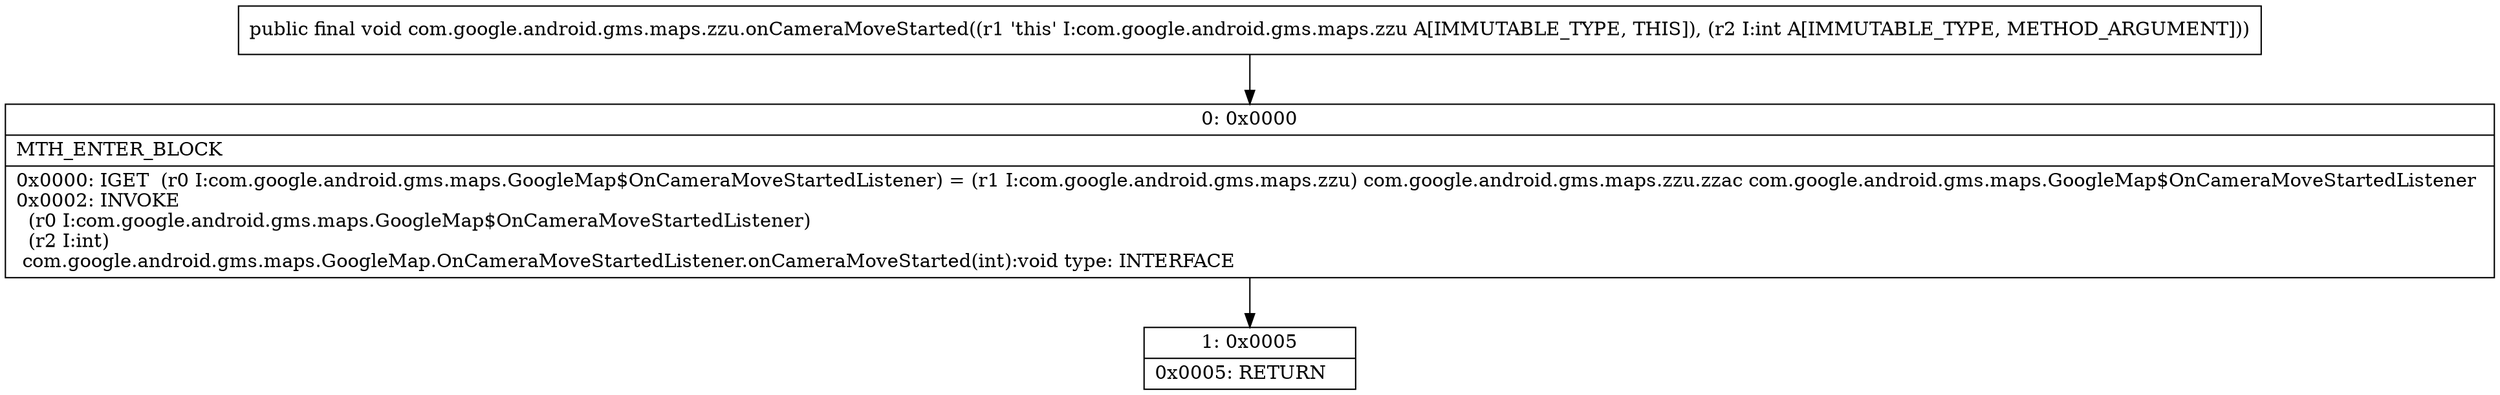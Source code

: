 digraph "CFG forcom.google.android.gms.maps.zzu.onCameraMoveStarted(I)V" {
Node_0 [shape=record,label="{0\:\ 0x0000|MTH_ENTER_BLOCK\l|0x0000: IGET  (r0 I:com.google.android.gms.maps.GoogleMap$OnCameraMoveStartedListener) = (r1 I:com.google.android.gms.maps.zzu) com.google.android.gms.maps.zzu.zzac com.google.android.gms.maps.GoogleMap$OnCameraMoveStartedListener \l0x0002: INVOKE  \l  (r0 I:com.google.android.gms.maps.GoogleMap$OnCameraMoveStartedListener)\l  (r2 I:int)\l com.google.android.gms.maps.GoogleMap.OnCameraMoveStartedListener.onCameraMoveStarted(int):void type: INTERFACE \l}"];
Node_1 [shape=record,label="{1\:\ 0x0005|0x0005: RETURN   \l}"];
MethodNode[shape=record,label="{public final void com.google.android.gms.maps.zzu.onCameraMoveStarted((r1 'this' I:com.google.android.gms.maps.zzu A[IMMUTABLE_TYPE, THIS]), (r2 I:int A[IMMUTABLE_TYPE, METHOD_ARGUMENT])) }"];
MethodNode -> Node_0;
Node_0 -> Node_1;
}

